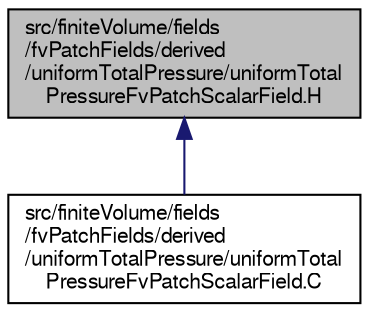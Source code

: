 digraph "src/finiteVolume/fields/fvPatchFields/derived/uniformTotalPressure/uniformTotalPressureFvPatchScalarField.H"
{
  bgcolor="transparent";
  edge [fontname="FreeSans",fontsize="10",labelfontname="FreeSans",labelfontsize="10"];
  node [fontname="FreeSans",fontsize="10",shape=record];
  Node200 [label="src/finiteVolume/fields\l/fvPatchFields/derived\l/uniformTotalPressure/uniformTotal\lPressureFvPatchScalarField.H",height=0.2,width=0.4,color="black", fillcolor="grey75", style="filled", fontcolor="black"];
  Node200 -> Node201 [dir="back",color="midnightblue",fontsize="10",style="solid",fontname="FreeSans"];
  Node201 [label="src/finiteVolume/fields\l/fvPatchFields/derived\l/uniformTotalPressure/uniformTotal\lPressureFvPatchScalarField.C",height=0.2,width=0.4,color="black",URL="$a02414.html"];
}
